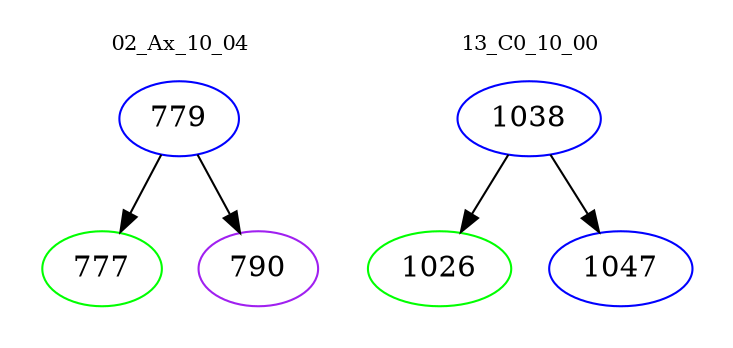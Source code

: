 digraph{
subgraph cluster_0 {
color = white
label = "02_Ax_10_04";
fontsize=10;
T0_779 [label="779", color="blue"]
T0_779 -> T0_777 [color="black"]
T0_777 [label="777", color="green"]
T0_779 -> T0_790 [color="black"]
T0_790 [label="790", color="purple"]
}
subgraph cluster_1 {
color = white
label = "13_C0_10_00";
fontsize=10;
T1_1038 [label="1038", color="blue"]
T1_1038 -> T1_1026 [color="black"]
T1_1026 [label="1026", color="green"]
T1_1038 -> T1_1047 [color="black"]
T1_1047 [label="1047", color="blue"]
}
}
